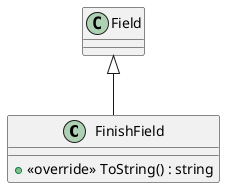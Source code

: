 @startuml
class FinishField {
    + <<override>> ToString() : string
}
Field <|-- FinishField
@enduml

